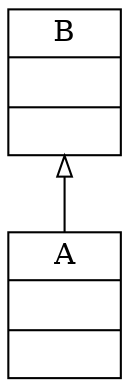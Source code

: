 digraph "classes_sample_for_eric_sir" {
charset="utf-8"
rankdir=BT
"0" [label="{A|\l|}", shape="record"];
"1" [label="{B|\l|}", shape="record"];
"0" -> "1" [arrowhead="empty", arrowtail="none"];
}
